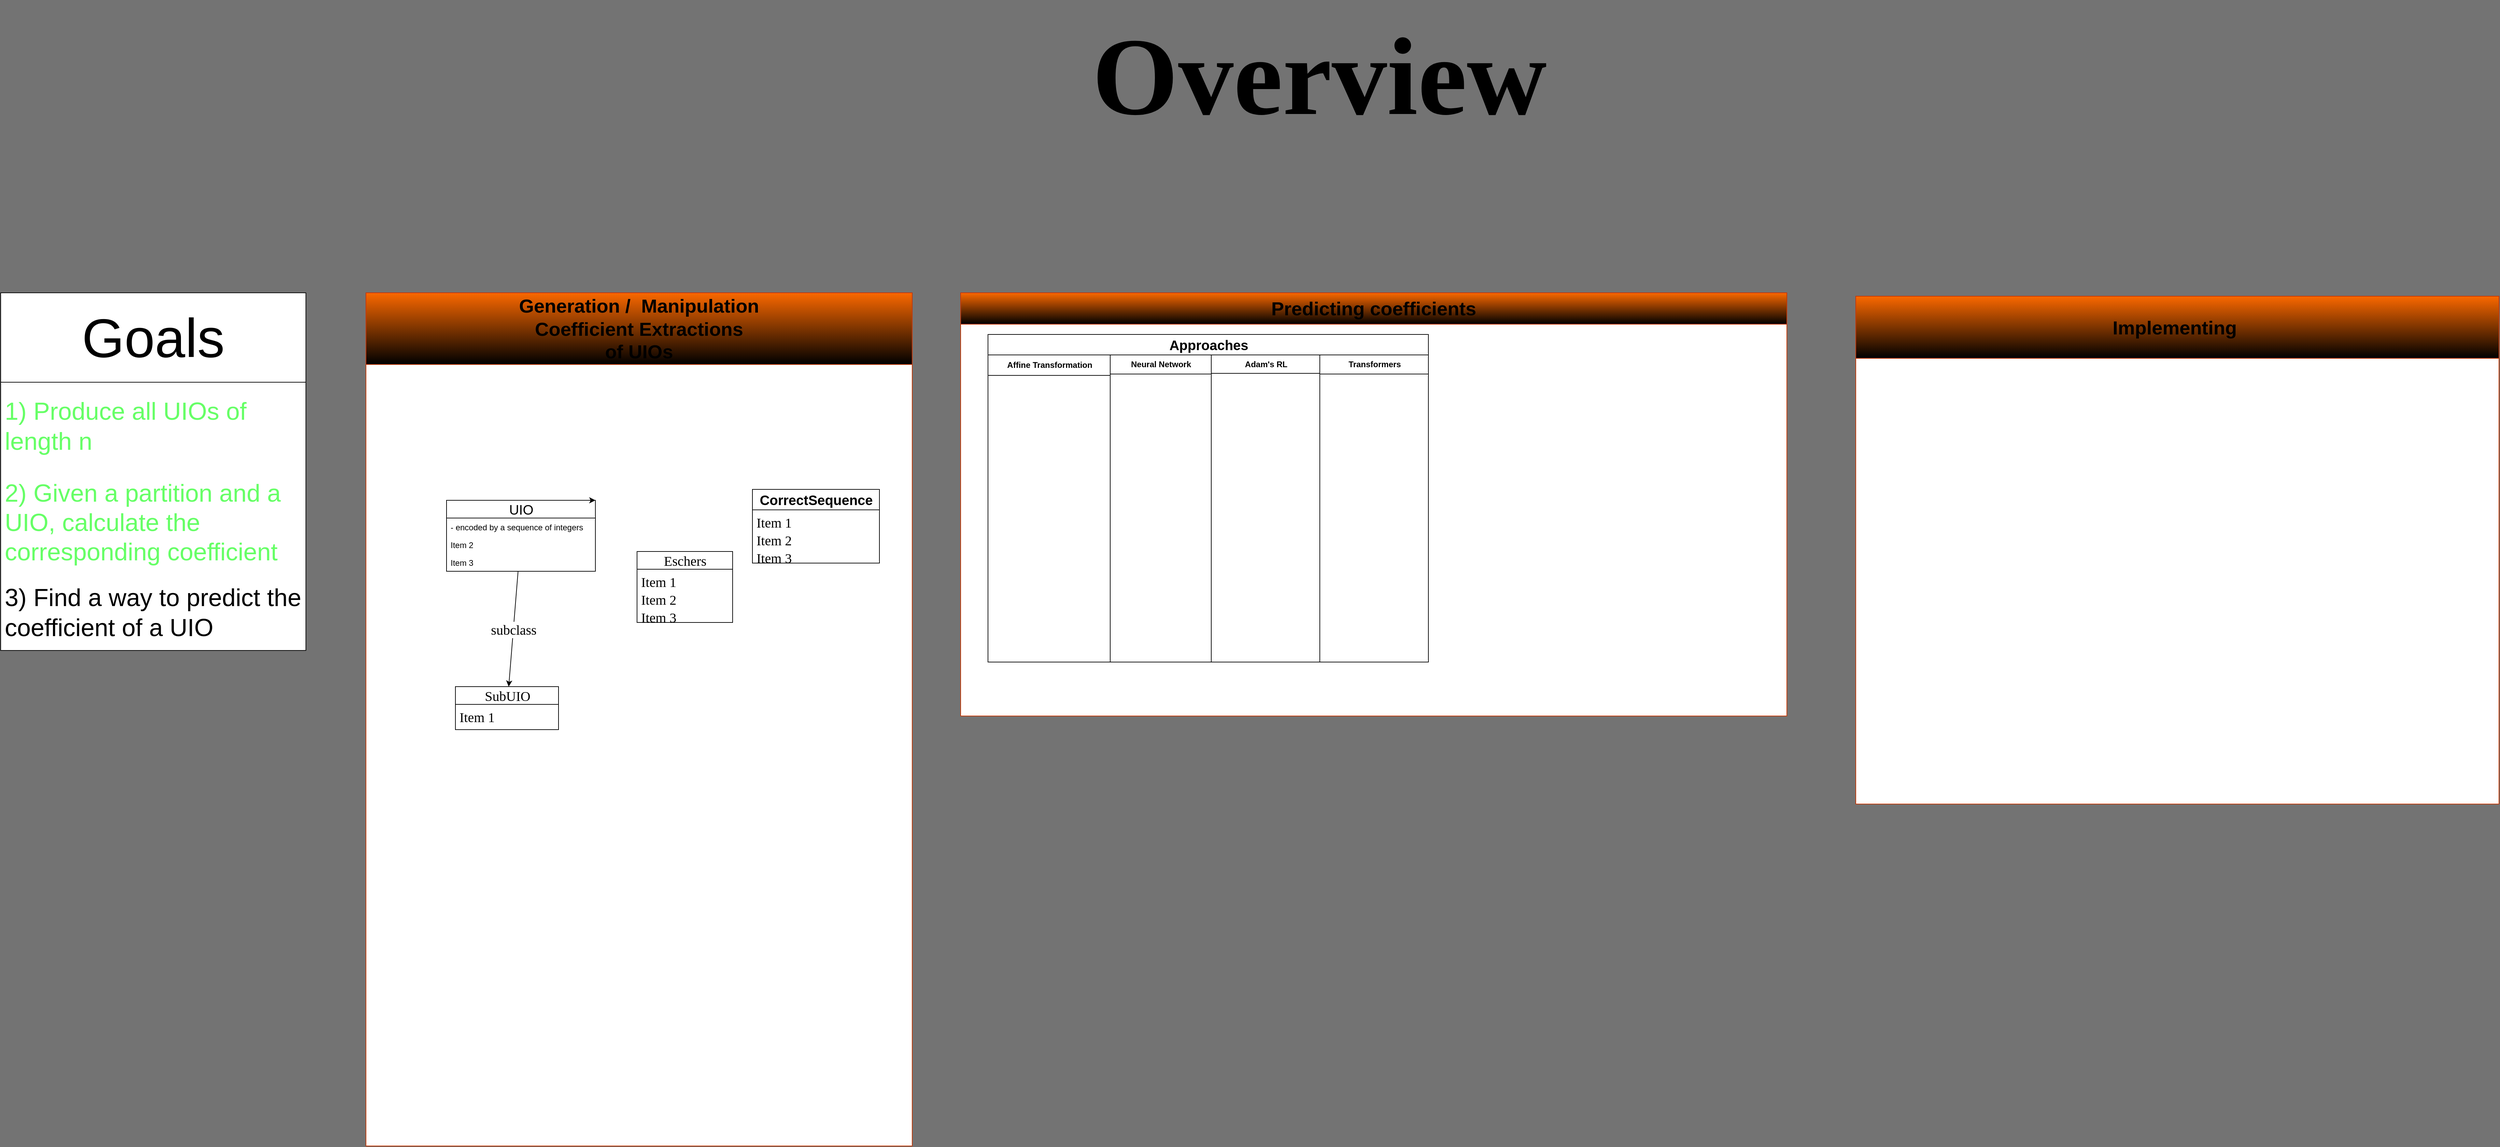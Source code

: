 <mxfile>
    <diagram id="m4iZLZSd3TawRkGSkgre" name="Page-1">
        <mxGraphModel dx="4053" dy="2340" grid="0" gridSize="31" guides="1" tooltips="1" connect="1" arrows="1" fold="1" page="1" pageScale="1" pageWidth="850" pageHeight="1100" background="#737373" math="0" shadow="0">
            <root>
                <mxCell id="0"/>
                <mxCell id="1" parent="0"/>
                <mxCell id="14" value="&lt;font style=&quot;font-size: 28px;&quot;&gt;Generation /&amp;nbsp; Manipulation&lt;br&gt;Coefficient Extractions&lt;br&gt;of UIOs&lt;/font&gt;" style="swimlane;whiteSpace=wrap;html=1;fontSize=16;startSize=105;fillColor=#fa6800;fontColor=#000000;strokeColor=#C73500;gradientColor=default;swimlaneFillColor=default;" parent="1" vertex="1">
                    <mxGeometry x="573" y="451" width="800" height="1250" as="geometry"/>
                </mxCell>
                <mxCell id="37" value="&lt;font style=&quot;font-size: 20px;&quot;&gt;UIO&lt;/font&gt;" style="swimlane;fontStyle=0;childLayout=stackLayout;horizontal=1;startSize=26;fillColor=none;horizontalStack=0;resizeParent=1;resizeParentMax=0;resizeLast=0;collapsible=1;marginBottom=0;html=1;" parent="14" vertex="1">
                    <mxGeometry x="118" y="304" width="218" height="104" as="geometry"/>
                </mxCell>
                <mxCell id="38" value="- encoded by a sequence of integers&lt;br&gt;" style="text;strokeColor=none;fillColor=none;align=left;verticalAlign=top;spacingLeft=4;spacingRight=4;overflow=hidden;rotatable=0;points=[[0,0.5],[1,0.5]];portConstraint=eastwest;whiteSpace=wrap;html=1;" parent="37" vertex="1">
                    <mxGeometry y="26" width="218" height="26" as="geometry"/>
                </mxCell>
                <mxCell id="39" value="Item 2" style="text;strokeColor=none;fillColor=none;align=left;verticalAlign=top;spacingLeft=4;spacingRight=4;overflow=hidden;rotatable=0;points=[[0,0.5],[1,0.5]];portConstraint=eastwest;whiteSpace=wrap;html=1;" parent="37" vertex="1">
                    <mxGeometry y="52" width="218" height="26" as="geometry"/>
                </mxCell>
                <mxCell id="40" value="Item 3" style="text;strokeColor=none;fillColor=none;align=left;verticalAlign=top;spacingLeft=4;spacingRight=4;overflow=hidden;rotatable=0;points=[[0,0.5],[1,0.5]];portConstraint=eastwest;whiteSpace=wrap;html=1;" parent="37" vertex="1">
                    <mxGeometry y="78" width="218" height="26" as="geometry"/>
                </mxCell>
                <mxCell id="53" style="edgeStyle=none;html=1;exitX=0.75;exitY=0;exitDx=0;exitDy=0;entryX=1;entryY=0;entryDx=0;entryDy=0;fontFamily=Verdana;fontSize=20;" parent="14" source="37" target="37" edge="1">
                    <mxGeometry relative="1" as="geometry"/>
                </mxCell>
                <mxCell id="68" value="SubUIO" style="swimlane;fontStyle=0;childLayout=stackLayout;horizontal=1;startSize=26;fillColor=none;horizontalStack=0;resizeParent=1;resizeParentMax=0;resizeLast=0;collapsible=1;marginBottom=0;html=1;fontFamily=Verdana;fontSize=20;" parent="14" vertex="1">
                    <mxGeometry x="131" y="577" width="151" height="63" as="geometry"/>
                </mxCell>
                <mxCell id="69" value="Item 1" style="text;strokeColor=none;fillColor=none;align=left;verticalAlign=top;spacingLeft=4;spacingRight=4;overflow=hidden;rotatable=0;points=[[0,0.5],[1,0.5]];portConstraint=eastwest;whiteSpace=wrap;html=1;fontFamily=Verdana;fontSize=20;" parent="68" vertex="1">
                    <mxGeometry y="26" width="151" height="37" as="geometry"/>
                </mxCell>
                <mxCell id="74" value="" style="endArrow=classic;html=1;fontFamily=Verdana;fontSize=20;" parent="14" source="37" target="68" edge="1">
                    <mxGeometry relative="1" as="geometry">
                        <mxPoint x="354" y="456" as="sourcePoint"/>
                        <mxPoint x="514" y="456" as="targetPoint"/>
                    </mxGeometry>
                </mxCell>
                <mxCell id="75" value="subclass" style="edgeLabel;resizable=0;html=1;align=center;verticalAlign=middle;fontFamily=Verdana;fontSize=20;" parent="74" connectable="0" vertex="1">
                    <mxGeometry relative="1" as="geometry"/>
                </mxCell>
                <mxCell id="78" value="Eschers" style="swimlane;fontStyle=0;childLayout=stackLayout;horizontal=1;startSize=26;fillColor=none;horizontalStack=0;resizeParent=1;resizeParentMax=0;resizeLast=0;collapsible=1;marginBottom=0;html=1;fontFamily=Verdana;fontSize=20;" parent="14" vertex="1">
                    <mxGeometry x="397" y="379" width="140" height="104" as="geometry"/>
                </mxCell>
                <mxCell id="79" value="Item 1" style="text;strokeColor=none;fillColor=none;align=left;verticalAlign=top;spacingLeft=4;spacingRight=4;overflow=hidden;rotatable=0;points=[[0,0.5],[1,0.5]];portConstraint=eastwest;whiteSpace=wrap;html=1;fontFamily=Verdana;fontSize=20;" parent="78" vertex="1">
                    <mxGeometry y="26" width="140" height="26" as="geometry"/>
                </mxCell>
                <mxCell id="80" value="Item 2" style="text;strokeColor=none;fillColor=none;align=left;verticalAlign=top;spacingLeft=4;spacingRight=4;overflow=hidden;rotatable=0;points=[[0,0.5],[1,0.5]];portConstraint=eastwest;whiteSpace=wrap;html=1;fontFamily=Verdana;fontSize=20;" parent="78" vertex="1">
                    <mxGeometry y="52" width="140" height="26" as="geometry"/>
                </mxCell>
                <mxCell id="81" value="Item 3" style="text;strokeColor=none;fillColor=none;align=left;verticalAlign=top;spacingLeft=4;spacingRight=4;overflow=hidden;rotatable=0;points=[[0,0.5],[1,0.5]];portConstraint=eastwest;whiteSpace=wrap;html=1;fontFamily=Verdana;fontSize=20;" parent="78" vertex="1">
                    <mxGeometry y="78" width="140" height="26" as="geometry"/>
                </mxCell>
                <mxCell id="82" value="&lt;b style=&quot;font-family: Helvetica;&quot;&gt;&lt;font style=&quot;font-size: 20px;&quot;&gt;CorrectSequence&lt;/font&gt;&lt;/b&gt;" style="swimlane;fontStyle=0;childLayout=stackLayout;horizontal=1;startSize=30;fillColor=none;horizontalStack=0;resizeParent=1;resizeParentMax=0;resizeLast=0;collapsible=1;marginBottom=0;html=1;fontFamily=Verdana;fontSize=20;" parent="14" vertex="1">
                    <mxGeometry x="566" y="288" width="186" height="108" as="geometry"/>
                </mxCell>
                <mxCell id="83" value="Item 1" style="text;strokeColor=none;fillColor=none;align=left;verticalAlign=top;spacingLeft=4;spacingRight=4;overflow=hidden;rotatable=0;points=[[0,0.5],[1,0.5]];portConstraint=eastwest;whiteSpace=wrap;html=1;fontFamily=Verdana;fontSize=20;" parent="82" vertex="1">
                    <mxGeometry y="30" width="186" height="26" as="geometry"/>
                </mxCell>
                <mxCell id="84" value="Item 2" style="text;strokeColor=none;fillColor=none;align=left;verticalAlign=top;spacingLeft=4;spacingRight=4;overflow=hidden;rotatable=0;points=[[0,0.5],[1,0.5]];portConstraint=eastwest;whiteSpace=wrap;html=1;fontFamily=Verdana;fontSize=20;" parent="82" vertex="1">
                    <mxGeometry y="56" width="186" height="26" as="geometry"/>
                </mxCell>
                <mxCell id="85" value="Item 3" style="text;strokeColor=none;fillColor=none;align=left;verticalAlign=top;spacingLeft=4;spacingRight=4;overflow=hidden;rotatable=0;points=[[0,0.5],[1,0.5]];portConstraint=eastwest;whiteSpace=wrap;html=1;fontFamily=Verdana;fontSize=20;" parent="82" vertex="1">
                    <mxGeometry y="82" width="186" height="26" as="geometry"/>
                </mxCell>
                <mxCell id="15" value="&lt;font style=&quot;font-size: 28px;&quot;&gt;Predicting coefficients&lt;/font&gt;" style="swimlane;whiteSpace=wrap;html=1;fontSize=16;fontColor=#000000;startSize=46;fillColor=#fa6800;strokeColor=#C73500;swimlaneFillColor=default;gradientColor=default;" parent="1" vertex="1">
                    <mxGeometry x="1444" y="451" width="1210" height="620" as="geometry"/>
                </mxCell>
                <mxCell id="33" value="&lt;font style=&quot;font-size: 20px;&quot;&gt;Approaches&lt;/font&gt;" style="swimlane;childLayout=stackLayout;resizeParent=1;resizeParentMax=0;startSize=30;html=1;" parent="15" vertex="1">
                    <mxGeometry x="40.0" y="61" width="645.0" height="480" as="geometry"/>
                </mxCell>
                <mxCell id="34" value="Affine Transformation" style="swimlane;startSize=30;html=1;" parent="33" vertex="1">
                    <mxGeometry y="30" width="179.0" height="450" as="geometry"/>
                </mxCell>
                <mxCell id="35" value="Neural Network" style="swimlane;startSize=28;html=1;" parent="33" vertex="1">
                    <mxGeometry x="179.0" y="30" width="148" height="450" as="geometry"/>
                </mxCell>
                <mxCell id="36" value="Adam's RL" style="swimlane;startSize=27;html=1;" parent="33" vertex="1">
                    <mxGeometry x="327.0" y="30" width="159.0" height="450" as="geometry">
                        <mxRectangle x="240" y="20" width="32" height="460" as="alternateBounds"/>
                    </mxGeometry>
                </mxCell>
                <mxCell id="43" value="Transformers" style="swimlane;startSize=28;html=1;" parent="33" vertex="1">
                    <mxGeometry x="486.0" y="30" width="159.0" height="450" as="geometry">
                        <mxRectangle x="240" y="20" width="32" height="460" as="alternateBounds"/>
                    </mxGeometry>
                </mxCell>
                <mxCell id="45" value="&lt;span style=&quot;font-size: 28px;&quot;&gt;Implementing&amp;nbsp;&lt;/span&gt;" style="swimlane;whiteSpace=wrap;html=1;fontSize=16;fontColor=#000000;startSize=91;fillColor=#fa6800;strokeColor=#C73500;swimlaneFillColor=default;gradientColor=default;" parent="1" vertex="1">
                    <mxGeometry x="2755" y="456" width="942" height="744" as="geometry"/>
                </mxCell>
                <mxCell id="87" value="&lt;font style=&quot;font-size: 80px;&quot;&gt;Goals&lt;br&gt;&lt;/font&gt;" style="swimlane;fontStyle=0;childLayout=stackLayout;horizontal=1;startSize=131;horizontalStack=0;resizeParent=1;resizeParentMax=0;resizeLast=0;collapsible=1;marginBottom=0;whiteSpace=wrap;html=1;swimlaneFillColor=default;" vertex="1" parent="1">
                    <mxGeometry x="38" y="451" width="447" height="524" as="geometry"/>
                </mxCell>
                <mxCell id="88" value="&lt;font style=&quot;font-size: 36px;&quot;&gt;&lt;font color=&quot;#66ff66&quot;&gt;1) Produce all UIOs of length n&lt;/font&gt;&lt;br&gt;&lt;/font&gt;" style="text;strokeColor=none;fillColor=none;align=left;verticalAlign=middle;spacingLeft=4;spacingRight=4;overflow=hidden;points=[[0,0.5],[1,0.5]];portConstraint=eastwest;rotatable=0;whiteSpace=wrap;html=1;" vertex="1" parent="87">
                    <mxGeometry y="131" width="447" height="128" as="geometry"/>
                </mxCell>
                <mxCell id="89" value="&lt;font color=&quot;#66ff66&quot; style=&quot;font-size: 36px;&quot;&gt;2) Given a partition and a UIO, calculate the corresponding coefficient&amp;nbsp;&lt;/font&gt;" style="text;strokeColor=none;fillColor=none;align=left;verticalAlign=middle;spacingLeft=4;spacingRight=4;overflow=hidden;points=[[0,0.5],[1,0.5]];portConstraint=eastwest;rotatable=0;whiteSpace=wrap;html=1;" vertex="1" parent="87">
                    <mxGeometry y="259" width="447" height="153" as="geometry"/>
                </mxCell>
                <mxCell id="90" value="&lt;span style=&quot;font-size: 36px;&quot;&gt;3) Find a way to predict the coefficient of a UIO&lt;/span&gt;" style="text;strokeColor=none;fillColor=none;align=left;verticalAlign=middle;spacingLeft=4;spacingRight=4;overflow=hidden;points=[[0,0.5],[1,0.5]];portConstraint=eastwest;rotatable=0;whiteSpace=wrap;html=1;" vertex="1" parent="87">
                    <mxGeometry y="412" width="447" height="112" as="geometry"/>
                </mxCell>
                <mxCell id="91" value="&lt;h2&gt;&lt;font face=&quot;Times New Roman&quot; style=&quot;font-size: 162px;&quot;&gt;Overview&lt;/font&gt;&lt;/h2&gt;" style="text;html=1;strokeColor=none;fillColor=none;align=center;verticalAlign=middle;whiteSpace=wrap;rounded=0;" vertex="1" parent="1">
                    <mxGeometry x="1603" y="42" width="733" height="185" as="geometry"/>
                </mxCell>
            </root>
        </mxGraphModel>
    </diagram>
</mxfile>